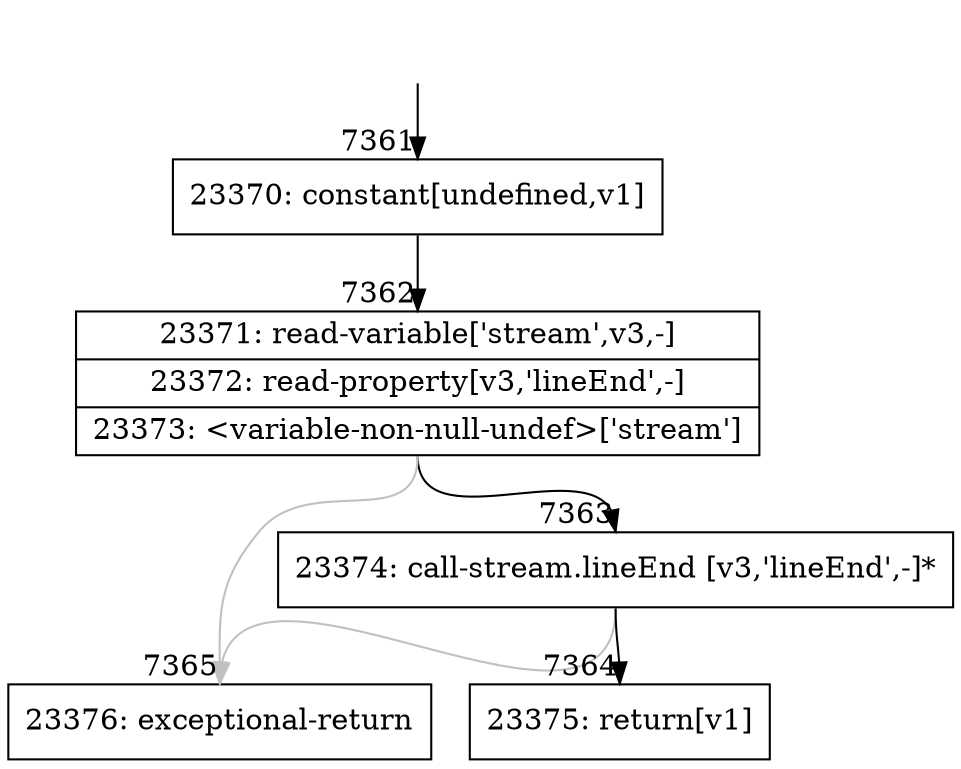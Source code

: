 digraph {
rankdir="TD"
BB_entry688[shape=none,label=""];
BB_entry688 -> BB7361 [tailport=s, headport=n, headlabel="    7361"]
BB7361 [shape=record label="{23370: constant[undefined,v1]}" ] 
BB7361 -> BB7362 [tailport=s, headport=n, headlabel="      7362"]
BB7362 [shape=record label="{23371: read-variable['stream',v3,-]|23372: read-property[v3,'lineEnd',-]|23373: \<variable-non-null-undef\>['stream']}" ] 
BB7362 -> BB7363 [tailport=s, headport=n, headlabel="      7363"]
BB7362 -> BB7365 [tailport=s, headport=n, color=gray, headlabel="      7365"]
BB7363 [shape=record label="{23374: call-stream.lineEnd [v3,'lineEnd',-]*}" ] 
BB7363 -> BB7364 [tailport=s, headport=n, headlabel="      7364"]
BB7363 -> BB7365 [tailport=s, headport=n, color=gray]
BB7364 [shape=record label="{23375: return[v1]}" ] 
BB7365 [shape=record label="{23376: exceptional-return}" ] 
//#$~ 4289
}
